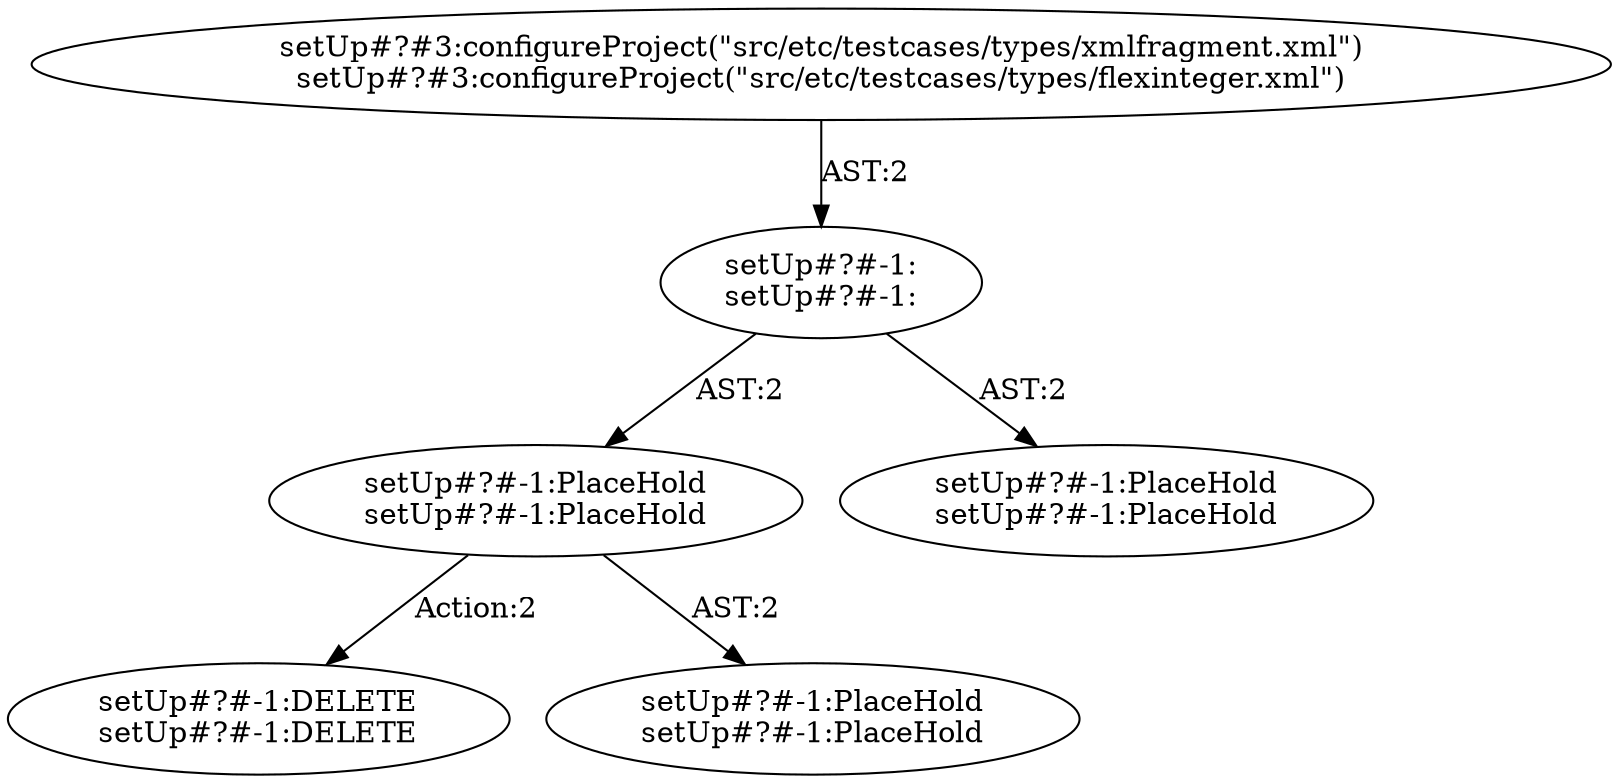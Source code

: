 digraph "Pattern" {
0 [label="setUp#?#-1:DELETE
setUp#?#-1:DELETE" shape=ellipse]
1 [label="setUp#?#-1:PlaceHold
setUp#?#-1:PlaceHold" shape=ellipse]
2 [label="setUp#?#-1:
setUp#?#-1:" shape=ellipse]
3 [label="setUp#?#3:configureProject(\"src/etc/testcases/types/xmlfragment.xml\")
setUp#?#3:configureProject(\"src/etc/testcases/types/flexinteger.xml\")" shape=ellipse]
4 [label="setUp#?#-1:PlaceHold
setUp#?#-1:PlaceHold" shape=ellipse]
5 [label="setUp#?#-1:PlaceHold
setUp#?#-1:PlaceHold" shape=ellipse]
1 -> 0 [label="Action:2"];
1 -> 5 [label="AST:2"];
2 -> 1 [label="AST:2"];
2 -> 4 [label="AST:2"];
3 -> 2 [label="AST:2"];
}